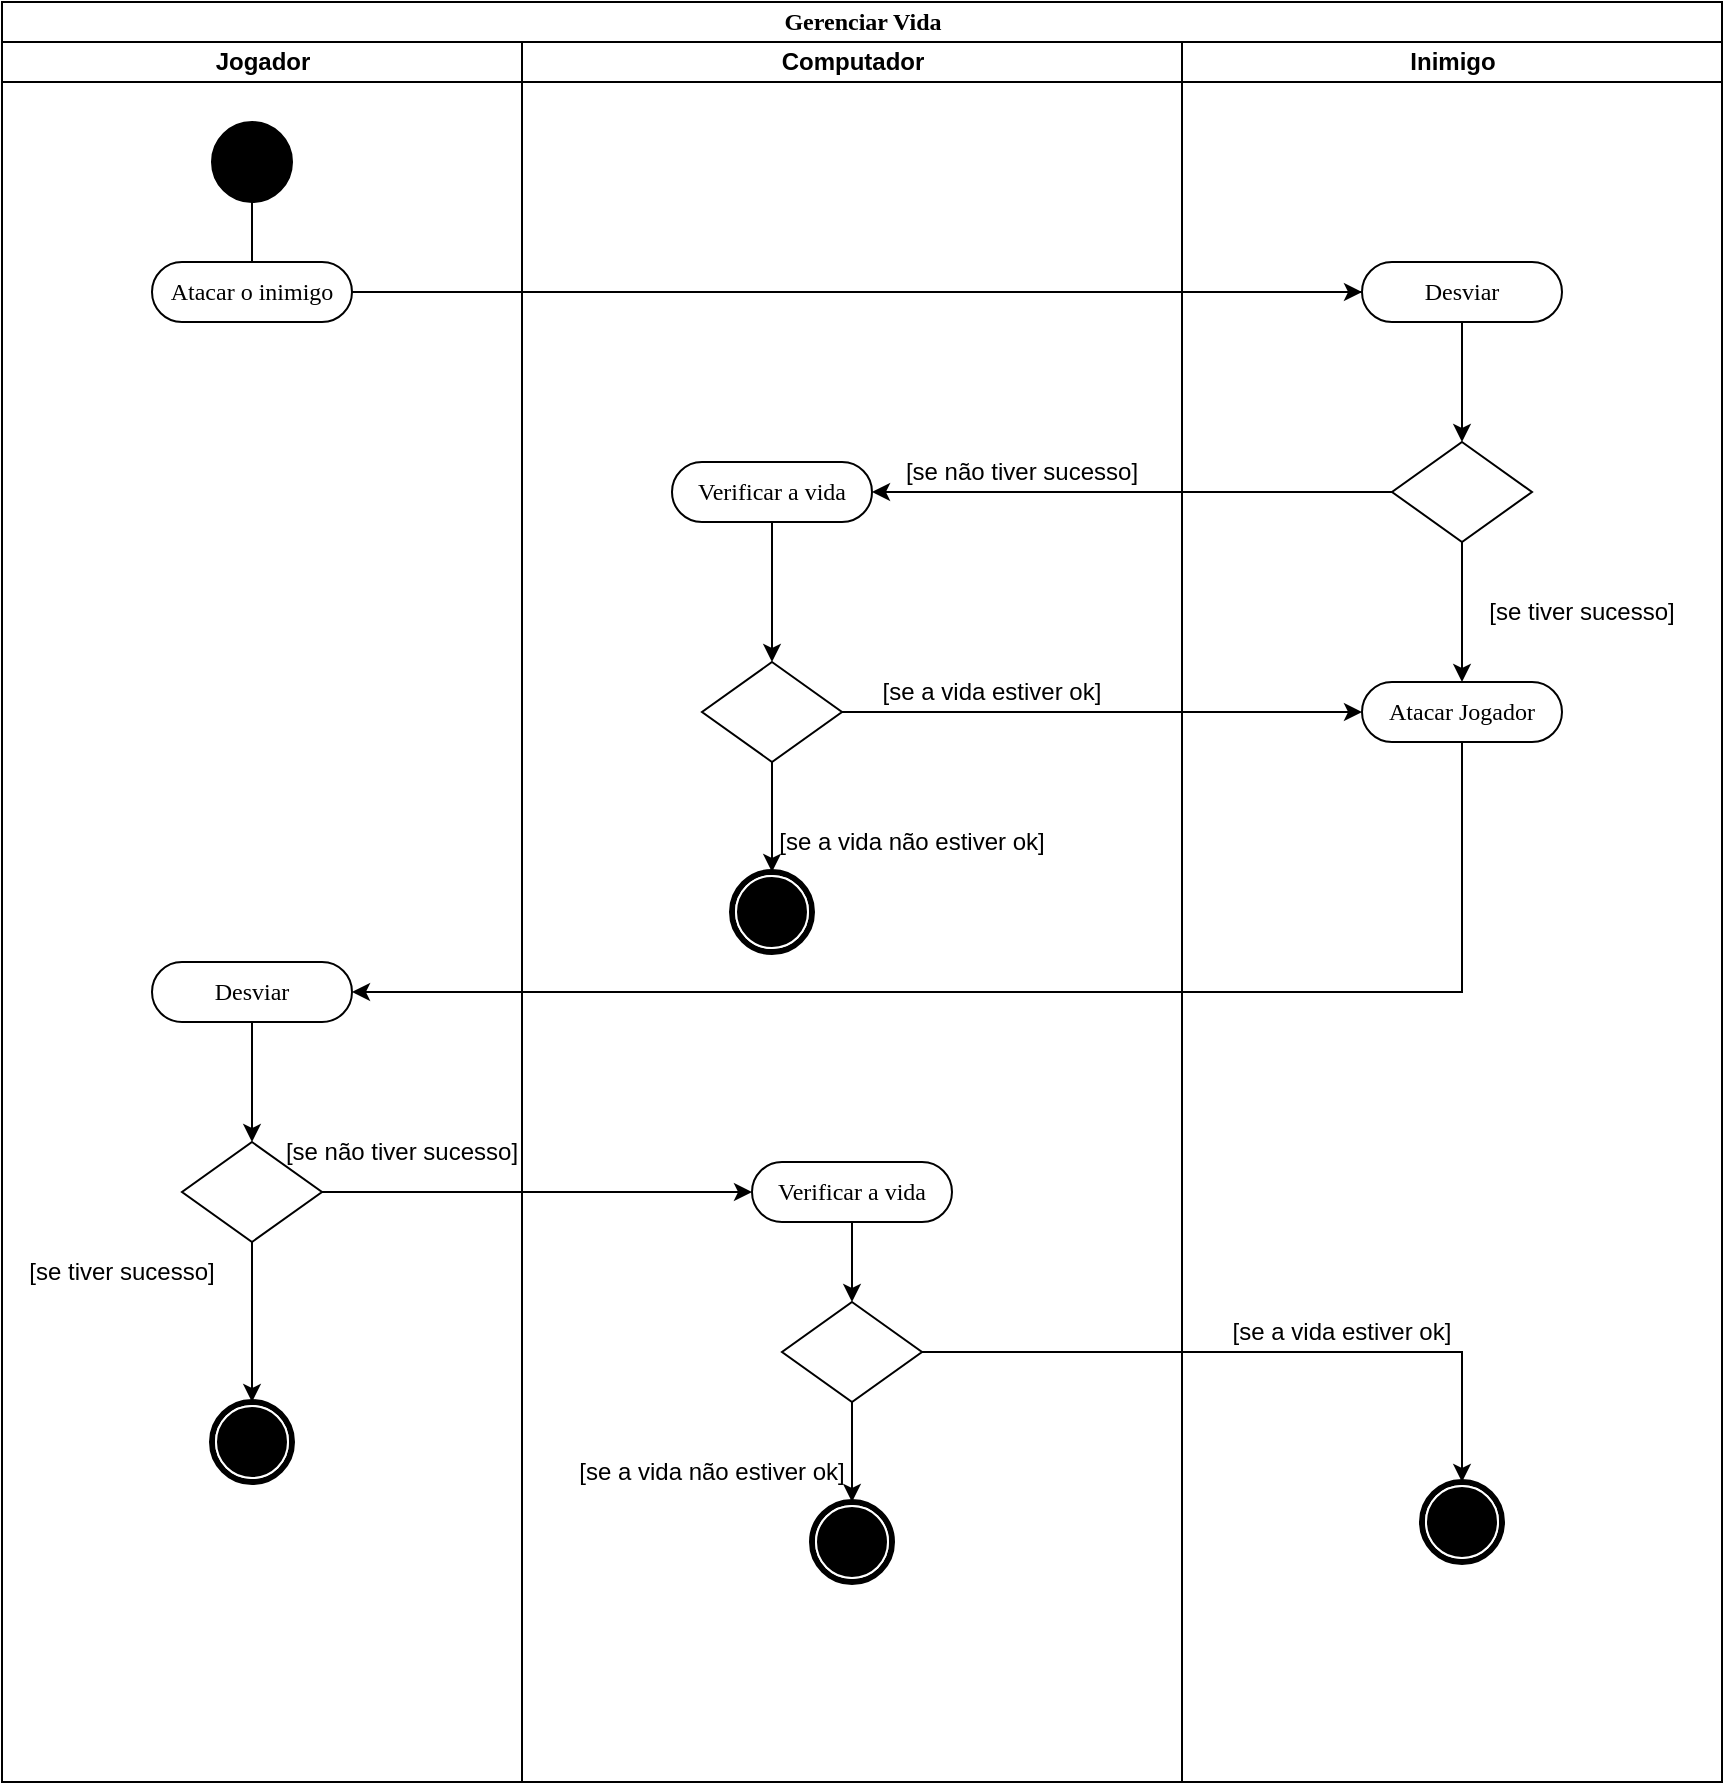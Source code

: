 <mxfile version="21.7.2" type="github">
  <diagram name="Page-1" id="0783ab3e-0a74-02c8-0abd-f7b4e66b4bec">
    <mxGraphModel dx="1379" dy="788" grid="1" gridSize="10" guides="1" tooltips="1" connect="1" arrows="1" fold="1" page="1" pageScale="1" pageWidth="850" pageHeight="1100" background="none" math="0" shadow="0">
      <root>
        <mxCell id="0" />
        <mxCell id="1" parent="0" />
        <mxCell id="1c1d494c118603dd-1" value="Gerenciar Vida" style="swimlane;html=1;childLayout=stackLayout;startSize=20;rounded=0;shadow=0;comic=0;labelBackgroundColor=none;strokeWidth=1;fontFamily=Verdana;fontSize=12;align=center;" parent="1" vertex="1">
          <mxGeometry x="40" y="20" width="860" height="890" as="geometry" />
        </mxCell>
        <mxCell id="1c1d494c118603dd-2" value="Jogador" style="swimlane;html=1;startSize=20;" parent="1c1d494c118603dd-1" vertex="1">
          <mxGeometry y="20" width="260" height="870" as="geometry" />
        </mxCell>
        <mxCell id="dqbGTZXWvgEUI1f8lv3--9" style="edgeStyle=orthogonalEdgeStyle;rounded=0;orthogonalLoop=1;jettySize=auto;html=1;" edge="1" parent="1c1d494c118603dd-2" source="1c1d494c118603dd-7" target="oL5XthHlVECQYLy6lGSz-22">
          <mxGeometry relative="1" as="geometry" />
        </mxCell>
        <mxCell id="1c1d494c118603dd-7" value="Desviar" style="rounded=1;whiteSpace=wrap;html=1;shadow=0;comic=0;labelBackgroundColor=none;strokeWidth=1;fontFamily=Verdana;fontSize=12;align=center;arcSize=50;" parent="1c1d494c118603dd-2" vertex="1">
          <mxGeometry x="75" y="460" width="100" height="30" as="geometry" />
        </mxCell>
        <mxCell id="SuJv_xxhHhepDDvtQfuK-17" value="" style="shape=mxgraph.bpmn.shape;html=1;verticalLabelPosition=bottom;labelBackgroundColor=#ffffff;verticalAlign=top;perimeter=ellipsePerimeter;outline=end;symbol=terminate;rounded=0;shadow=0;comic=0;strokeWidth=1;fontFamily=Verdana;fontSize=12;align=center;" parent="1c1d494c118603dd-2" vertex="1">
          <mxGeometry x="105" y="680" width="40" height="40" as="geometry" />
        </mxCell>
        <mxCell id="60571a20871a0731-4" value="" style="ellipse;whiteSpace=wrap;html=1;rounded=0;shadow=0;comic=0;labelBackgroundColor=none;strokeWidth=1;fillColor=#000000;fontFamily=Verdana;fontSize=12;align=center;" parent="1c1d494c118603dd-2" vertex="1">
          <mxGeometry x="105" y="40" width="40" height="40" as="geometry" />
        </mxCell>
        <mxCell id="60571a20871a0731-8" value="Atacar o inimigo" style="rounded=1;whiteSpace=wrap;html=1;shadow=0;comic=0;labelBackgroundColor=none;strokeWidth=1;fontFamily=Verdana;fontSize=12;align=center;arcSize=50;" parent="1c1d494c118603dd-2" vertex="1">
          <mxGeometry x="75" y="110" width="100" height="30" as="geometry" />
        </mxCell>
        <mxCell id="1c1d494c118603dd-27" style="edgeStyle=orthogonalEdgeStyle;rounded=0;html=1;labelBackgroundColor=none;startArrow=none;startFill=0;startSize=5;endArrow=none;endFill=0;endSize=5;jettySize=auto;orthogonalLoop=1;strokeWidth=1;fontFamily=Verdana;fontSize=12" parent="1c1d494c118603dd-2" source="60571a20871a0731-4" target="60571a20871a0731-8" edge="1">
          <mxGeometry relative="1" as="geometry" />
        </mxCell>
        <mxCell id="dqbGTZXWvgEUI1f8lv3--15" style="edgeStyle=orthogonalEdgeStyle;rounded=0;orthogonalLoop=1;jettySize=auto;html=1;entryX=0.5;entryY=0;entryDx=0;entryDy=0;" edge="1" parent="1c1d494c118603dd-2" source="oL5XthHlVECQYLy6lGSz-22" target="SuJv_xxhHhepDDvtQfuK-17">
          <mxGeometry relative="1" as="geometry" />
        </mxCell>
        <mxCell id="oL5XthHlVECQYLy6lGSz-22" value="" style="rhombus;whiteSpace=wrap;html=1;" parent="1c1d494c118603dd-2" vertex="1">
          <mxGeometry x="90" y="550" width="70" height="50" as="geometry" />
        </mxCell>
        <mxCell id="oL5XthHlVECQYLy6lGSz-7" value="[se tiver sucesso]" style="text;html=1;strokeColor=none;fillColor=none;align=center;verticalAlign=middle;whiteSpace=wrap;rounded=0;" parent="1c1d494c118603dd-2" vertex="1">
          <mxGeometry y="600" width="120" height="30" as="geometry" />
        </mxCell>
        <mxCell id="oL5XthHlVECQYLy6lGSz-56" value="[se não tiver sucesso]" style="text;html=1;strokeColor=none;fillColor=none;align=center;verticalAlign=middle;whiteSpace=wrap;rounded=0;" parent="1c1d494c118603dd-2" vertex="1">
          <mxGeometry x="140" y="540" width="120" height="30" as="geometry" />
        </mxCell>
        <mxCell id="1c1d494c118603dd-3" value="Computador" style="swimlane;html=1;startSize=20;" parent="1c1d494c118603dd-1" vertex="1">
          <mxGeometry x="260" y="20" width="330" height="870" as="geometry" />
        </mxCell>
        <mxCell id="dqbGTZXWvgEUI1f8lv3--5" style="edgeStyle=orthogonalEdgeStyle;rounded=0;orthogonalLoop=1;jettySize=auto;html=1;exitX=0.5;exitY=1;exitDx=0;exitDy=0;entryX=0.5;entryY=0;entryDx=0;entryDy=0;" edge="1" parent="1c1d494c118603dd-3" source="SuJv_xxhHhepDDvtQfuK-19" target="60571a20871a0731-5">
          <mxGeometry relative="1" as="geometry" />
        </mxCell>
        <mxCell id="SuJv_xxhHhepDDvtQfuK-19" value="" style="rhombus;whiteSpace=wrap;html=1;" parent="1c1d494c118603dd-3" vertex="1">
          <mxGeometry x="90" y="310" width="70" height="50" as="geometry" />
        </mxCell>
        <mxCell id="dqbGTZXWvgEUI1f8lv3--7" style="edgeStyle=orthogonalEdgeStyle;rounded=0;orthogonalLoop=1;jettySize=auto;html=1;exitX=0.5;exitY=1;exitDx=0;exitDy=0;entryX=0.5;entryY=0;entryDx=0;entryDy=0;" edge="1" parent="1c1d494c118603dd-3" source="oL5XthHlVECQYLy6lGSz-4" target="SuJv_xxhHhepDDvtQfuK-19">
          <mxGeometry relative="1" as="geometry" />
        </mxCell>
        <mxCell id="oL5XthHlVECQYLy6lGSz-4" value="Verificar a vida" style="rounded=1;whiteSpace=wrap;html=1;shadow=0;comic=0;labelBackgroundColor=none;strokeWidth=1;fontFamily=Verdana;fontSize=12;align=center;arcSize=50;" parent="1c1d494c118603dd-3" vertex="1">
          <mxGeometry x="75" y="210" width="100" height="30" as="geometry" />
        </mxCell>
        <mxCell id="oL5XthHlVECQYLy6lGSz-15" value="[se a vida estiver ok]" style="text;html=1;strokeColor=none;fillColor=none;align=center;verticalAlign=middle;whiteSpace=wrap;rounded=0;" parent="1c1d494c118603dd-3" vertex="1">
          <mxGeometry x="175" y="310" width="120" height="30" as="geometry" />
        </mxCell>
        <mxCell id="dqbGTZXWvgEUI1f8lv3--11" style="edgeStyle=orthogonalEdgeStyle;rounded=0;orthogonalLoop=1;jettySize=auto;html=1;entryX=0.5;entryY=0;entryDx=0;entryDy=0;" edge="1" parent="1c1d494c118603dd-3" source="oL5XthHlVECQYLy6lGSz-65" target="oL5XthHlVECQYLy6lGSz-75">
          <mxGeometry relative="1" as="geometry" />
        </mxCell>
        <mxCell id="oL5XthHlVECQYLy6lGSz-65" value="Verificar a vida" style="rounded=1;whiteSpace=wrap;html=1;shadow=0;comic=0;labelBackgroundColor=none;strokeWidth=1;fontFamily=Verdana;fontSize=12;align=center;arcSize=50;" parent="1c1d494c118603dd-3" vertex="1">
          <mxGeometry x="115" y="560" width="100" height="30" as="geometry" />
        </mxCell>
        <mxCell id="dqbGTZXWvgEUI1f8lv3--16" style="edgeStyle=orthogonalEdgeStyle;rounded=0;orthogonalLoop=1;jettySize=auto;html=1;exitX=0.5;exitY=1;exitDx=0;exitDy=0;entryX=0.5;entryY=0;entryDx=0;entryDy=0;" edge="1" parent="1c1d494c118603dd-3" source="oL5XthHlVECQYLy6lGSz-75" target="oL5XthHlVECQYLy6lGSz-77">
          <mxGeometry relative="1" as="geometry" />
        </mxCell>
        <mxCell id="oL5XthHlVECQYLy6lGSz-75" value="" style="rhombus;whiteSpace=wrap;html=1;" parent="1c1d494c118603dd-3" vertex="1">
          <mxGeometry x="130" y="630" width="70" height="50" as="geometry" />
        </mxCell>
        <mxCell id="oL5XthHlVECQYLy6lGSz-77" value="" style="shape=mxgraph.bpmn.shape;html=1;verticalLabelPosition=bottom;labelBackgroundColor=#ffffff;verticalAlign=top;perimeter=ellipsePerimeter;outline=end;symbol=terminate;rounded=0;shadow=0;comic=0;strokeWidth=1;fontFamily=Verdana;fontSize=12;align=center;" parent="1c1d494c118603dd-3" vertex="1">
          <mxGeometry x="145" y="730" width="40" height="40" as="geometry" />
        </mxCell>
        <mxCell id="oL5XthHlVECQYLy6lGSz-82" value="[se a vida não estiver ok]" style="text;html=1;strokeColor=none;fillColor=none;align=center;verticalAlign=middle;whiteSpace=wrap;rounded=0;" parent="1c1d494c118603dd-3" vertex="1">
          <mxGeometry x="15" y="700" width="160" height="30" as="geometry" />
        </mxCell>
        <mxCell id="oL5XthHlVECQYLy6lGSz-8" value="[se não tiver sucesso]" style="text;html=1;strokeColor=none;fillColor=none;align=center;verticalAlign=middle;whiteSpace=wrap;rounded=0;" parent="1c1d494c118603dd-3" vertex="1">
          <mxGeometry x="190" y="200" width="120" height="30" as="geometry" />
        </mxCell>
        <mxCell id="60571a20871a0731-5" value="" style="shape=mxgraph.bpmn.shape;html=1;verticalLabelPosition=bottom;labelBackgroundColor=#ffffff;verticalAlign=top;perimeter=ellipsePerimeter;outline=end;symbol=terminate;rounded=0;shadow=0;comic=0;strokeWidth=1;fontFamily=Verdana;fontSize=12;align=center;" parent="1c1d494c118603dd-3" vertex="1">
          <mxGeometry x="105" y="415" width="40" height="40" as="geometry" />
        </mxCell>
        <mxCell id="oL5XthHlVECQYLy6lGSz-18" value="[se a vida não estiver ok]" style="text;html=1;strokeColor=none;fillColor=none;align=center;verticalAlign=middle;whiteSpace=wrap;rounded=0;" parent="1c1d494c118603dd-3" vertex="1">
          <mxGeometry x="115" y="385" width="160" height="30" as="geometry" />
        </mxCell>
        <mxCell id="SuJv_xxhHhepDDvtQfuK-20" style="edgeStyle=orthogonalEdgeStyle;rounded=0;orthogonalLoop=1;jettySize=auto;html=1;exitX=1;exitY=0.5;exitDx=0;exitDy=0;" parent="1c1d494c118603dd-1" source="60571a20871a0731-8" target="1c1d494c118603dd-6" edge="1">
          <mxGeometry relative="1" as="geometry" />
        </mxCell>
        <mxCell id="oL5XthHlVECQYLy6lGSz-9" style="edgeStyle=orthogonalEdgeStyle;rounded=0;orthogonalLoop=1;jettySize=auto;html=1;exitX=1;exitY=0.5;exitDx=0;exitDy=0;entryX=0;entryY=0.5;entryDx=0;entryDy=0;endArrow=none;endFill=0;" parent="1c1d494c118603dd-1" source="60571a20871a0731-8" target="1c1d494c118603dd-6" edge="1">
          <mxGeometry relative="1" as="geometry" />
        </mxCell>
        <mxCell id="1c1d494c118603dd-4" value="Inimigo" style="swimlane;html=1;startSize=20;" parent="1c1d494c118603dd-1" vertex="1">
          <mxGeometry x="590" y="20" width="270" height="870" as="geometry" />
        </mxCell>
        <mxCell id="dqbGTZXWvgEUI1f8lv3--1" style="edgeStyle=orthogonalEdgeStyle;rounded=0;orthogonalLoop=1;jettySize=auto;html=1;entryX=0.5;entryY=0;entryDx=0;entryDy=0;" edge="1" parent="1c1d494c118603dd-4" source="1c1d494c118603dd-6" target="oL5XthHlVECQYLy6lGSz-2">
          <mxGeometry relative="1" as="geometry" />
        </mxCell>
        <mxCell id="1c1d494c118603dd-6" value="Desviar" style="rounded=1;whiteSpace=wrap;html=1;shadow=0;comic=0;labelBackgroundColor=none;strokeWidth=1;fontFamily=Verdana;fontSize=12;align=center;arcSize=50;" parent="1c1d494c118603dd-4" vertex="1">
          <mxGeometry x="90" y="110" width="100" height="30" as="geometry" />
        </mxCell>
        <mxCell id="oL5XthHlVECQYLy6lGSz-1" value="Atacar Jogador" style="rounded=1;whiteSpace=wrap;html=1;shadow=0;comic=0;labelBackgroundColor=none;strokeWidth=1;fontFamily=Verdana;fontSize=12;align=center;arcSize=50;" parent="1c1d494c118603dd-4" vertex="1">
          <mxGeometry x="90" y="320" width="100" height="30" as="geometry" />
        </mxCell>
        <mxCell id="dqbGTZXWvgEUI1f8lv3--3" style="edgeStyle=orthogonalEdgeStyle;rounded=0;orthogonalLoop=1;jettySize=auto;html=1;exitX=0.5;exitY=1;exitDx=0;exitDy=0;entryX=0.5;entryY=0;entryDx=0;entryDy=0;" edge="1" parent="1c1d494c118603dd-4" source="oL5XthHlVECQYLy6lGSz-2" target="oL5XthHlVECQYLy6lGSz-1">
          <mxGeometry relative="1" as="geometry" />
        </mxCell>
        <mxCell id="oL5XthHlVECQYLy6lGSz-2" value="" style="rhombus;whiteSpace=wrap;html=1;" parent="1c1d494c118603dd-4" vertex="1">
          <mxGeometry x="105" y="200" width="70" height="50" as="geometry" />
        </mxCell>
        <mxCell id="oL5XthHlVECQYLy6lGSz-57" value="[se tiver sucesso]" style="text;html=1;strokeColor=none;fillColor=none;align=center;verticalAlign=middle;whiteSpace=wrap;rounded=0;" parent="1c1d494c118603dd-4" vertex="1">
          <mxGeometry x="140" y="270" width="120" height="30" as="geometry" />
        </mxCell>
        <mxCell id="oL5XthHlVECQYLy6lGSz-80" value="" style="shape=mxgraph.bpmn.shape;html=1;verticalLabelPosition=bottom;labelBackgroundColor=#ffffff;verticalAlign=top;perimeter=ellipsePerimeter;outline=end;symbol=terminate;rounded=0;shadow=0;comic=0;strokeWidth=1;fontFamily=Verdana;fontSize=12;align=center;" parent="1c1d494c118603dd-4" vertex="1">
          <mxGeometry x="120" y="720" width="40" height="40" as="geometry" />
        </mxCell>
        <mxCell id="oL5XthHlVECQYLy6lGSz-125" value="[se a vida estiver ok]" style="text;html=1;strokeColor=none;fillColor=none;align=center;verticalAlign=middle;whiteSpace=wrap;rounded=0;" parent="1c1d494c118603dd-4" vertex="1">
          <mxGeometry x="20" y="630" width="120" height="30" as="geometry" />
        </mxCell>
        <mxCell id="dqbGTZXWvgEUI1f8lv3--2" style="edgeStyle=orthogonalEdgeStyle;rounded=0;orthogonalLoop=1;jettySize=auto;html=1;exitX=0;exitY=0.5;exitDx=0;exitDy=0;entryX=1;entryY=0.5;entryDx=0;entryDy=0;" edge="1" parent="1c1d494c118603dd-1" source="oL5XthHlVECQYLy6lGSz-2" target="oL5XthHlVECQYLy6lGSz-4">
          <mxGeometry relative="1" as="geometry" />
        </mxCell>
        <mxCell id="dqbGTZXWvgEUI1f8lv3--6" style="edgeStyle=orthogonalEdgeStyle;rounded=0;orthogonalLoop=1;jettySize=auto;html=1;exitX=0.5;exitY=1;exitDx=0;exitDy=0;entryX=1;entryY=0.5;entryDx=0;entryDy=0;" edge="1" parent="1c1d494c118603dd-1" source="oL5XthHlVECQYLy6lGSz-1" target="1c1d494c118603dd-7">
          <mxGeometry relative="1" as="geometry" />
        </mxCell>
        <mxCell id="dqbGTZXWvgEUI1f8lv3--8" style="edgeStyle=orthogonalEdgeStyle;rounded=0;orthogonalLoop=1;jettySize=auto;html=1;exitX=1;exitY=0.5;exitDx=0;exitDy=0;entryX=0;entryY=0.5;entryDx=0;entryDy=0;" edge="1" parent="1c1d494c118603dd-1" source="SuJv_xxhHhepDDvtQfuK-19" target="oL5XthHlVECQYLy6lGSz-1">
          <mxGeometry relative="1" as="geometry" />
        </mxCell>
        <mxCell id="dqbGTZXWvgEUI1f8lv3--10" style="edgeStyle=orthogonalEdgeStyle;rounded=0;orthogonalLoop=1;jettySize=auto;html=1;entryX=0;entryY=0.5;entryDx=0;entryDy=0;" edge="1" parent="1c1d494c118603dd-1" source="oL5XthHlVECQYLy6lGSz-22" target="oL5XthHlVECQYLy6lGSz-65">
          <mxGeometry relative="1" as="geometry" />
        </mxCell>
        <mxCell id="dqbGTZXWvgEUI1f8lv3--13" style="edgeStyle=orthogonalEdgeStyle;rounded=0;orthogonalLoop=1;jettySize=auto;html=1;entryX=0.5;entryY=0;entryDx=0;entryDy=0;" edge="1" parent="1c1d494c118603dd-1" source="oL5XthHlVECQYLy6lGSz-75" target="oL5XthHlVECQYLy6lGSz-80">
          <mxGeometry relative="1" as="geometry" />
        </mxCell>
      </root>
    </mxGraphModel>
  </diagram>
</mxfile>
